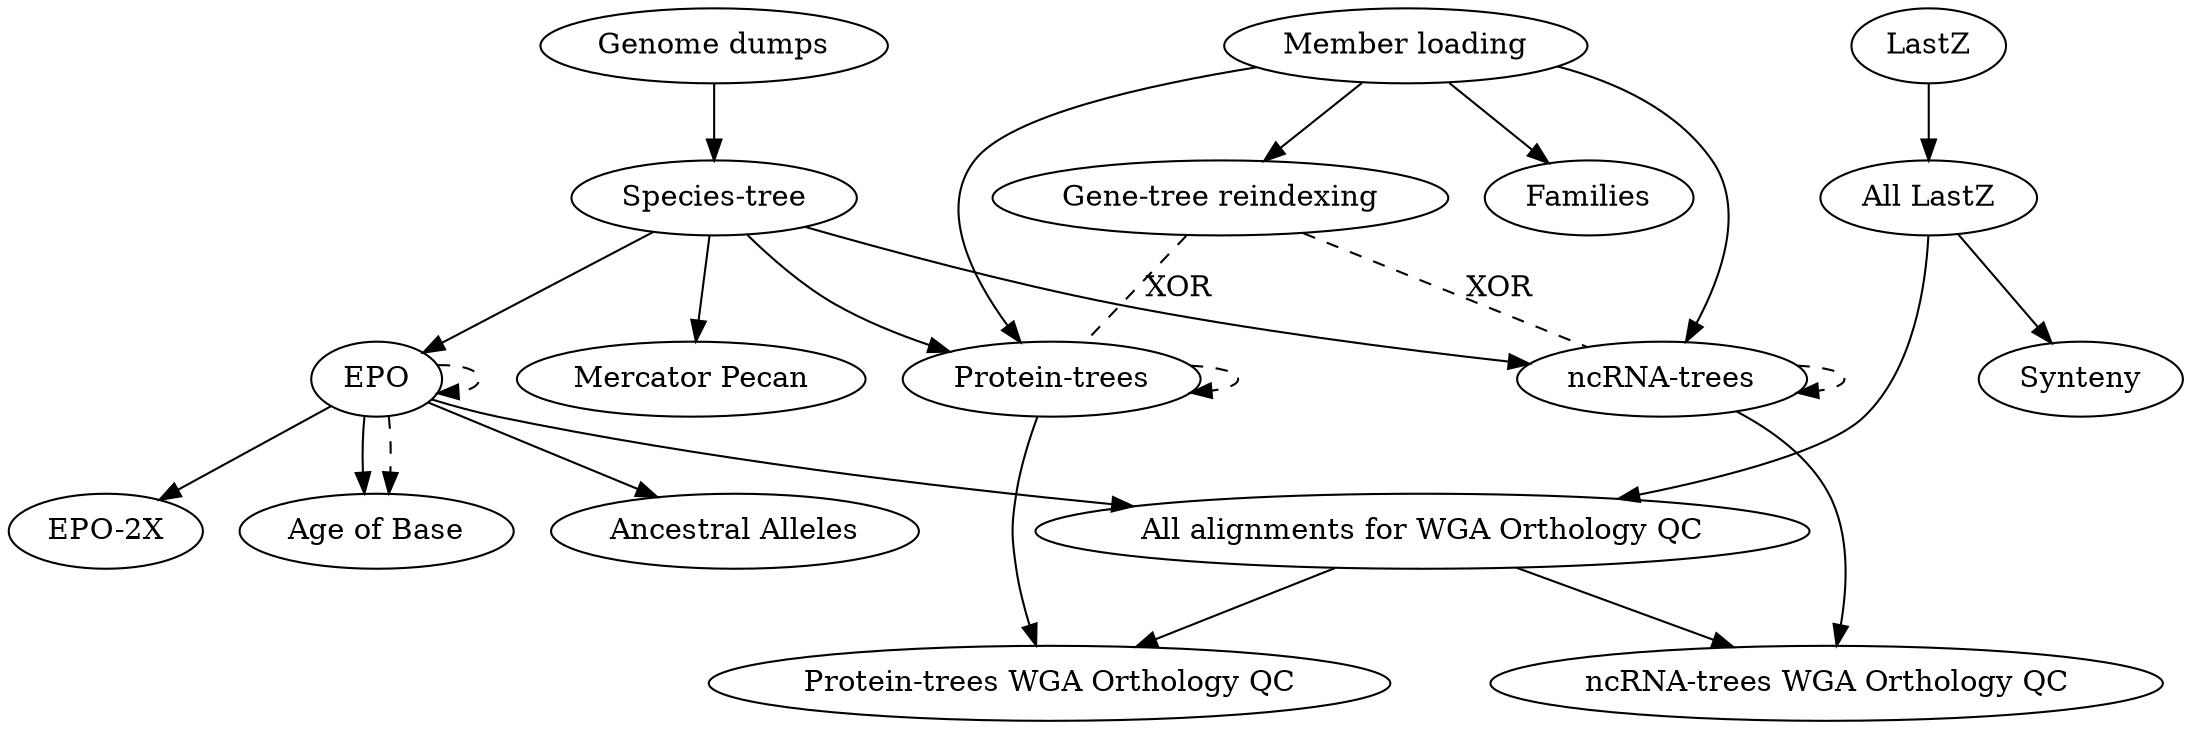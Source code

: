 digraph {
    "Genome dumps" -> "Species-tree";
    "Species-tree" -> { "EPO", "Mercator Pecan", "Protein-trees", "ncRNA-trees" };
    "EPO" -> "EPO-2X";
    "EPO" -> "Age of Base";
    "EPO" -> "Ancestral Alleles";
    "Member loading" -> { "Protein-trees", "ncRNA-trees", "Families", "Gene-tree reindexing" };
    "Protein-trees" -> "Protein-trees WGA Orthology QC";
    "ncRNA-trees" -> "ncRNA-trees WGA Orthology QC";
    {"All LastZ", "EPO"} -> "All alignments for WGA Orthology QC" -> {"Protein-trees WGA Orthology QC", "ncRNA-trees WGA Orthology QC"};
    "LastZ" -> "All LastZ" -> "Synteny";

    "Gene-tree reindexing" -> "ncRNA-trees" [style="dashed", dir=none, label="XOR", headport="murinae:w", tailport="murinae:s"];
    "Gene-tree reindexing" -> "Protein-trees" [style="dashed", dir=none, label="XOR", headport="murinae:e", tailport="murinae:s"];
    "EPO" -> "EPO" [style="dashed", headport="Primates:e", tailport="Mammals:e"];
    "EPO" -> "Age of Base" [style="dashed", headport="Vertebrates:w", tailport="Mammals:w"];
    "Protein-trees" -> "Protein-trees" [style="dashed", headport="Murinae:w", tailport="Default vertebrates:w"];
    "ncRNA-trees" -> "ncRNA-trees" [style="dashed", headport="Murinae:e", tailport="Default vertebrates:e"];

    // Helps laying out the graph
    {rank = same; "Genome dumps"; "LastZ"; "Member loading"; }
}
